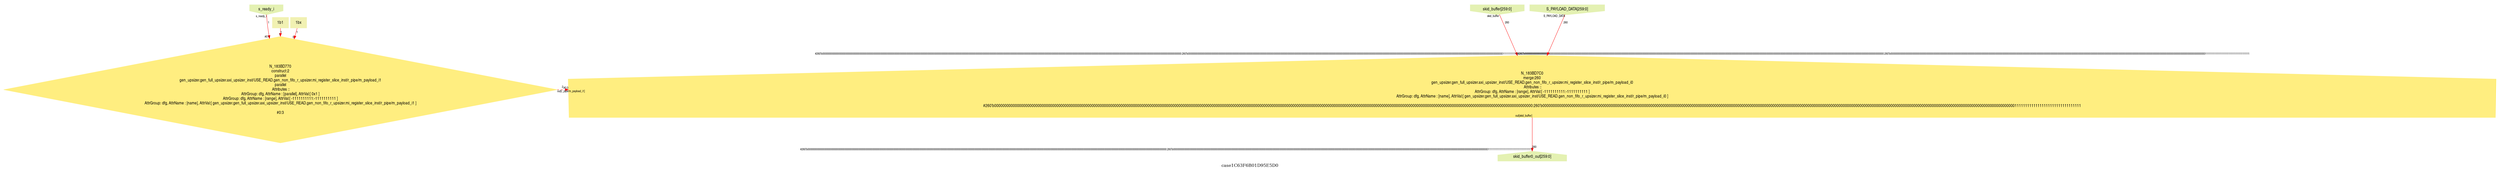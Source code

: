 digraph case1C63F6B01D95E5D0 {
graph [label="case1C63F6B01D95E5D0", margin="0.1,0.1", size="100,100", ranksep=0.1, splines=true];
node [style=filled, color="#ffee80", fontname=helveticanarrow];
edge [color="#ff0000", fontsize=10, fontname=helveticanarrow];
{ rank = source;case1C63F6B01D95E5D0_s_ready_i [label="s_ready_i", shape=invhouse, color="#e4f1b2"];
case1C63F6B01D95E5D0_skid_buffer [label="skid_buffer[259:0]", shape=invhouse, color="#e4f1b2"];
case1C63F6B01D95E5D0_S_PAYLOAD_DATA [label="S_PAYLOAD_DATA[259:0]", shape=invhouse, color="#e4f1b2"];
}
{ rank = sink;case1C63F6B01D95E5D0_skid_buffer0_out [label="skid_buffer0_out[259:0]", shape=house, color="#e4f1b2"];
}
{ rank = same;N_183BD770 [label="N_183BD770\nconstruct:2\nparallel\ngen_upsizer.gen_full_upsizer.axi_upsizer_inst/USE_READ.gen_non_fifo_r_upsizer.mi_register_slice_inst/r_pipe/m_payload_i1\nparallel\n Attributes ::\nAttrGroup: dfg, AttrName : [parallel], AttrVal:[ 0x1 ]\nAttrGroup: dfg, AttrName : [range], AttrVal:[ -1111111111:-1111111111 ]\nAttrGroup: dfg, AttrName : [name], AttrVal:[ gen_upsizer.gen_full_upsizer.axi_upsizer_inst/USE_READ.gen_non_fifo_r_upsizer.mi_register_slice_inst/r_pipe/m_payload_i1 ]\n\n#0:3\n", shape=diamond, color="#ffee80"];
N_183BD7C0 [label="N_183BD7C0\nmerge:260\ngen_upsizer.gen_full_upsizer.axi_upsizer_inst/USE_READ.gen_non_fifo_r_upsizer.mi_register_slice_inst/r_pipe/m_payload_i0\n Attributes ::\nAttrGroup: dfg, AttrName : [range], AttrVal:[ -1111111111:-1111111111 ]\nAttrGroup: dfg, AttrName : [name], AttrVal:[ gen_upsizer.gen_full_upsizer.axi_upsizer_inst/USE_READ.gen_non_fifo_r_upsizer.mi_register_slice_inst/r_pipe/m_payload_i0 ]\n\n#260'b00000000000000000000000000000000000000000000000000000000000000000000000000000000000000000000000000000000000000000000000000000000000000000000000000000000000000000000000000000000000000000000000000000000000000000000000000000000000000000000000000000000000000000000:260'b00000000000000000000000000000000000000000000000000000000000000000000000000000000000000000000000000000000000000000000000000000000000000000000000000000000000000000000000000000000000000000000000000000000000000000000000000000000000011111111111111111111111111111111\n", shape=house, color="#ffee80"];
}
N_183BD770_P_1D540D30 [label="1b1", color="#f1f1b2", shape=plaintext];
N_183BD770_P_1D540D30 -> N_183BD770 [label="1", headlabel=<1>, headlabel=<1>];
N_183BD770_P_1D540B20 [label="1bx", color="#f1f1b2", shape=plaintext];
N_183BD770_P_1D540B20 -> N_183BD770 [label="1", headlabel=<0>, headlabel=<0>];
N_183BD770 -> N_183BD7C0 [label="2", style=dashed, constraint=false, taillabel=<out[r_pipe/m_payload_i1]>, headlabel=<sel>, headlabel=<#0:3>];
case1C63F6B01D95E5D0_s_ready_i -> N_183BD770 [label="1", taillabel=<s_ready_i>, headlabel=<in>, headlabel=<#0:1>];
case1C63F6B01D95E5D0_skid_buffer -> N_183BD7C0 [label="260", taillabel=<skid_buffer>, headlabel=<0>, headlabel=<#260'b00000000000000000000000000000000000000000000000000000000000000000000000000000000000000000000000000000000000000000000000000000000000000000000000000000000000000000000000000000000000000000000000000000000000000000000000000000000000000000000000000000000000000000000:260'b00000000000000000000000000000000000000000000000000000000000000000000000000000000000000000000000000000000000000000000000000000000000000000000000000000000000000000000000000000000000000000000000000000000000000000000000000000000000011111111111111111111111111111111>];
case1C63F6B01D95E5D0_S_PAYLOAD_DATA -> N_183BD7C0 [label="260", taillabel=<S_PAYLOAD_DATA>, headlabel=<1>, headlabel=<#260'b00000000000000000000000000000000000000000000000000000000000000000000000000000000000000000000000000000000000000000000000000000000000000000000000000000000000000000000000000000000000000000000000000000000000000000000000000000000000000000000000000000000000000000000:260'b00000000000000000000000000000000000000000000000000000000000000000000000000000000000000000000000000000000000000000000000000000000000000000000000000000000000000000000000000000000000000000000000000000000000000000000000000000000000011111111111111111111111111111111>];
N_183BD7C0 -> case1C63F6B01D95E5D0_skid_buffer0_out [label="260", taillabel=<out[skid_buffer]>, headlabel=<skid_buffer0_out>, headlabel=<#260'b00000000000000000000000000000000000000000000000000000000000000000000000000000000000000000000000000000000000000000000000000000000000000000000000000000000000000000000000000000000000000000000000000000000000000000000000000000000000000000000000000000000000000000000:260'b00000000000000000000000000000000000000000000000000000000000000000000000000000000000000000000000000000000000000000000000000000000000000000000000000000000000000000000000000000000000000000000000000000000000000000000000000000000000011111111111111111111111111111111>];
}
